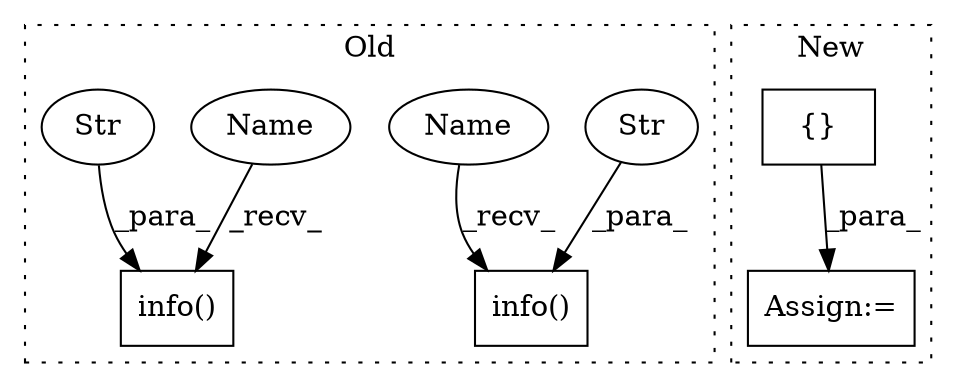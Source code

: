 digraph G {
subgraph cluster0 {
1 [label="info()" a="75" s="2607,2682" l="9,1" shape="box"];
3 [label="Str" a="66" s="2616" l="66" shape="ellipse"];
5 [label="info()" a="75" s="2984,3030" l="9,1" shape="box"];
6 [label="Str" a="66" s="2993" l="37" shape="ellipse"];
7 [label="Name" a="87" s="2607" l="3" shape="ellipse"];
8 [label="Name" a="87" s="2984" l="3" shape="ellipse"];
label = "Old";
style="dotted";
}
subgraph cluster1 {
2 [label="{}" a="95" s="2826,2858" l="33,1" shape="box"];
4 [label="Assign:=" a="68" s="2823" l="3" shape="box"];
label = "New";
style="dotted";
}
2 -> 4 [label="_para_"];
3 -> 1 [label="_para_"];
6 -> 5 [label="_para_"];
7 -> 1 [label="_recv_"];
8 -> 5 [label="_recv_"];
}